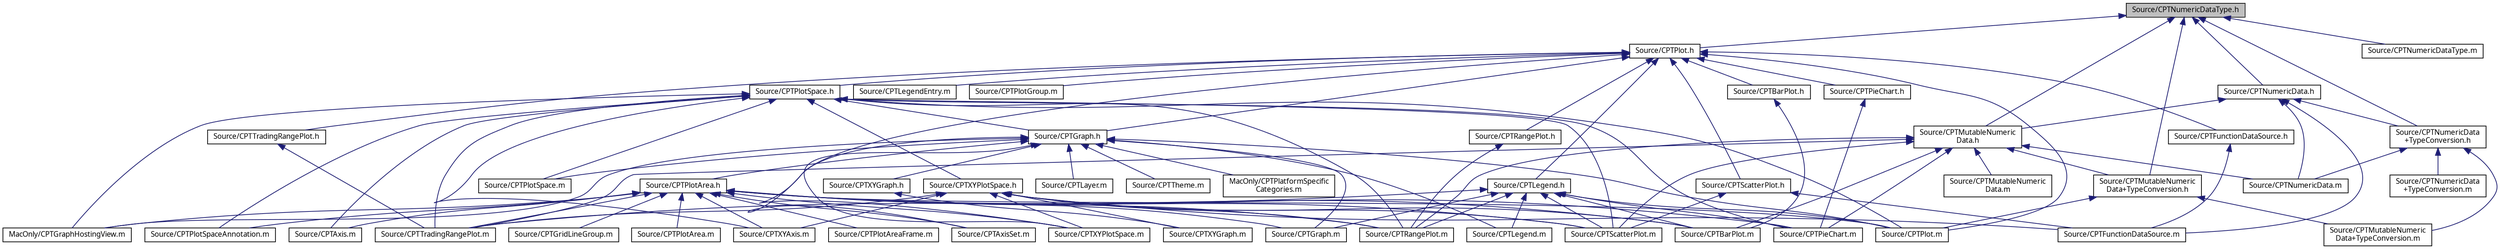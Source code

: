 digraph "Source/CPTNumericDataType.h"
{
 // LATEX_PDF_SIZE
  bgcolor="transparent";
  edge [fontname="Lucinda Grande",fontsize="10",labelfontname="Lucinda Grande",labelfontsize="10"];
  node [fontname="Lucinda Grande",fontsize="10",shape=record];
  Node1 [label="Source/CPTNumericDataType.h",height=0.2,width=0.4,color="black", fillcolor="grey75", style="filled", fontcolor="black",tooltip=" "];
  Node1 -> Node2 [dir="back",color="midnightblue",fontsize="10",style="solid",fontname="Lucinda Grande"];
  Node2 [label="Source/CPTPlot.h",height=0.2,width=0.4,color="black",URL="$_c_p_t_plot_8h.html",tooltip=" "];
  Node2 -> Node3 [dir="back",color="midnightblue",fontsize="10",style="solid",fontname="Lucinda Grande"];
  Node3 [label="Source/CPTGraph.h",height=0.2,width=0.4,color="black",URL="$_c_p_t_graph_8h.html",tooltip=" "];
  Node3 -> Node4 [dir="back",color="midnightblue",fontsize="10",style="solid",fontname="Lucinda Grande"];
  Node4 [label="Source/CPTPlotArea.h",height=0.2,width=0.4,color="black",URL="$_c_p_t_plot_area_8h.html",tooltip=" "];
  Node4 -> Node5 [dir="back",color="midnightblue",fontsize="10",style="solid",fontname="Lucinda Grande"];
  Node5 [label="Source/CPTAxis.m",height=0.2,width=0.4,color="black",URL="$_c_p_t_axis_8m.html",tooltip=" "];
  Node4 -> Node6 [dir="back",color="midnightblue",fontsize="10",style="solid",fontname="Lucinda Grande"];
  Node6 [label="Source/CPTAxisSet.m",height=0.2,width=0.4,color="black",URL="$_c_p_t_axis_set_8m.html",tooltip=" "];
  Node4 -> Node7 [dir="back",color="midnightblue",fontsize="10",style="solid",fontname="Lucinda Grande"];
  Node7 [label="Source/CPTBarPlot.m",height=0.2,width=0.4,color="black",URL="$_c_p_t_bar_plot_8m.html",tooltip=" "];
  Node4 -> Node8 [dir="back",color="midnightblue",fontsize="10",style="solid",fontname="Lucinda Grande"];
  Node8 [label="Source/CPTGraph.m",height=0.2,width=0.4,color="black",URL="$_c_p_t_graph_8m.html",tooltip=" "];
  Node4 -> Node9 [dir="back",color="midnightblue",fontsize="10",style="solid",fontname="Lucinda Grande"];
  Node9 [label="Source/CPTGridLineGroup.m",height=0.2,width=0.4,color="black",URL="$_c_p_t_grid_line_group_8m.html",tooltip=" "];
  Node4 -> Node10 [dir="back",color="midnightblue",fontsize="10",style="solid",fontname="Lucinda Grande"];
  Node10 [label="Source/CPTPieChart.m",height=0.2,width=0.4,color="black",URL="$_c_p_t_pie_chart_8m.html",tooltip=" "];
  Node4 -> Node11 [dir="back",color="midnightblue",fontsize="10",style="solid",fontname="Lucinda Grande"];
  Node11 [label="Source/CPTPlot.m",height=0.2,width=0.4,color="black",URL="$_c_p_t_plot_8m.html",tooltip=" "];
  Node4 -> Node12 [dir="back",color="midnightblue",fontsize="10",style="solid",fontname="Lucinda Grande"];
  Node12 [label="Source/CPTPlotArea.m",height=0.2,width=0.4,color="black",URL="$_c_p_t_plot_area_8m.html",tooltip=" "];
  Node4 -> Node13 [dir="back",color="midnightblue",fontsize="10",style="solid",fontname="Lucinda Grande"];
  Node13 [label="Source/CPTPlotAreaFrame.m",height=0.2,width=0.4,color="black",URL="$_c_p_t_plot_area_frame_8m.html",tooltip=" "];
  Node4 -> Node14 [dir="back",color="midnightblue",fontsize="10",style="solid",fontname="Lucinda Grande"];
  Node14 [label="Source/CPTPlotSpaceAnnotation.m",height=0.2,width=0.4,color="black",URL="$_c_p_t_plot_space_annotation_8m.html",tooltip=" "];
  Node4 -> Node15 [dir="back",color="midnightblue",fontsize="10",style="solid",fontname="Lucinda Grande"];
  Node15 [label="Source/CPTRangePlot.m",height=0.2,width=0.4,color="black",URL="$_c_p_t_range_plot_8m.html",tooltip=" "];
  Node4 -> Node16 [dir="back",color="midnightblue",fontsize="10",style="solid",fontname="Lucinda Grande"];
  Node16 [label="Source/CPTScatterPlot.m",height=0.2,width=0.4,color="black",URL="$_c_p_t_scatter_plot_8m.html",tooltip=" "];
  Node4 -> Node17 [dir="back",color="midnightblue",fontsize="10",style="solid",fontname="Lucinda Grande"];
  Node17 [label="Source/CPTTradingRangePlot.m",height=0.2,width=0.4,color="black",URL="$_c_p_t_trading_range_plot_8m.html",tooltip=" "];
  Node4 -> Node18 [dir="back",color="midnightblue",fontsize="10",style="solid",fontname="Lucinda Grande"];
  Node18 [label="Source/CPTXYAxis.m",height=0.2,width=0.4,color="black",URL="$_c_p_t_x_y_axis_8m.html",tooltip=" "];
  Node4 -> Node19 [dir="back",color="midnightblue",fontsize="10",style="solid",fontname="Lucinda Grande"];
  Node19 [label="Source/CPTXYPlotSpace.m",height=0.2,width=0.4,color="black",URL="$_c_p_t_x_y_plot_space_8m.html",tooltip=" "];
  Node4 -> Node20 [dir="back",color="midnightblue",fontsize="10",style="solid",fontname="Lucinda Grande"];
  Node20 [label="MacOnly/CPTGraphHostingView.m",height=0.2,width=0.4,color="black",URL="$_c_p_t_graph_hosting_view_8m.html",tooltip=" "];
  Node3 -> Node6 [dir="back",color="midnightblue",fontsize="10",style="solid",fontname="Lucinda Grande"];
  Node3 -> Node8 [dir="back",color="midnightblue",fontsize="10",style="solid",fontname="Lucinda Grande"];
  Node3 -> Node21 [dir="back",color="midnightblue",fontsize="10",style="solid",fontname="Lucinda Grande"];
  Node21 [label="Source/CPTLayer.m",height=0.2,width=0.4,color="black",URL="$_c_p_t_layer_8m.html",tooltip=" "];
  Node3 -> Node22 [dir="back",color="midnightblue",fontsize="10",style="solid",fontname="Lucinda Grande"];
  Node22 [label="Source/CPTLegend.m",height=0.2,width=0.4,color="black",URL="$_c_p_t_legend_8m.html",tooltip=" "];
  Node3 -> Node11 [dir="back",color="midnightblue",fontsize="10",style="solid",fontname="Lucinda Grande"];
  Node3 -> Node23 [dir="back",color="midnightblue",fontsize="10",style="solid",fontname="Lucinda Grande"];
  Node23 [label="Source/CPTPlotSpace.m",height=0.2,width=0.4,color="black",URL="$_c_p_t_plot_space_8m.html",tooltip=" "];
  Node3 -> Node24 [dir="back",color="midnightblue",fontsize="10",style="solid",fontname="Lucinda Grande"];
  Node24 [label="Source/CPTTheme.m",height=0.2,width=0.4,color="black",URL="$_c_p_t_theme_8m.html",tooltip=" "];
  Node3 -> Node25 [dir="back",color="midnightblue",fontsize="10",style="solid",fontname="Lucinda Grande"];
  Node25 [label="Source/CPTXYGraph.h",height=0.2,width=0.4,color="black",URL="$_c_p_t_x_y_graph_8h.html",tooltip=" "];
  Node25 -> Node26 [dir="back",color="midnightblue",fontsize="10",style="solid",fontname="Lucinda Grande"];
  Node26 [label="Source/CPTXYGraph.m",height=0.2,width=0.4,color="black",URL="$_c_p_t_x_y_graph_8m.html",tooltip=" "];
  Node3 -> Node19 [dir="back",color="midnightblue",fontsize="10",style="solid",fontname="Lucinda Grande"];
  Node3 -> Node20 [dir="back",color="midnightblue",fontsize="10",style="solid",fontname="Lucinda Grande"];
  Node3 -> Node27 [dir="back",color="midnightblue",fontsize="10",style="solid",fontname="Lucinda Grande"];
  Node27 [label="MacOnly/CPTPlatformSpecific\lCategories.m",height=0.2,width=0.4,color="black",URL="$_c_p_t_platform_specific_categories_8m.html",tooltip=" "];
  Node2 -> Node28 [dir="back",color="midnightblue",fontsize="10",style="solid",fontname="Lucinda Grande"];
  Node28 [label="Source/CPTPlotSpace.h",height=0.2,width=0.4,color="black",URL="$_c_p_t_plot_space_8h.html",tooltip=" "];
  Node28 -> Node3 [dir="back",color="midnightblue",fontsize="10",style="solid",fontname="Lucinda Grande"];
  Node28 -> Node5 [dir="back",color="midnightblue",fontsize="10",style="solid",fontname="Lucinda Grande"];
  Node28 -> Node29 [dir="back",color="midnightblue",fontsize="10",style="solid",fontname="Lucinda Grande"];
  Node29 [label="Source/CPTXYPlotSpace.h",height=0.2,width=0.4,color="black",URL="$_c_p_t_x_y_plot_space_8h.html",tooltip=" "];
  Node29 -> Node7 [dir="back",color="midnightblue",fontsize="10",style="solid",fontname="Lucinda Grande"];
  Node29 -> Node30 [dir="back",color="midnightblue",fontsize="10",style="solid",fontname="Lucinda Grande"];
  Node30 [label="Source/CPTFunctionDataSource.m",height=0.2,width=0.4,color="black",URL="$_c_p_t_function_data_source_8m.html",tooltip=" "];
  Node29 -> Node15 [dir="back",color="midnightblue",fontsize="10",style="solid",fontname="Lucinda Grande"];
  Node29 -> Node16 [dir="back",color="midnightblue",fontsize="10",style="solid",fontname="Lucinda Grande"];
  Node29 -> Node17 [dir="back",color="midnightblue",fontsize="10",style="solid",fontname="Lucinda Grande"];
  Node29 -> Node18 [dir="back",color="midnightblue",fontsize="10",style="solid",fontname="Lucinda Grande"];
  Node29 -> Node26 [dir="back",color="midnightblue",fontsize="10",style="solid",fontname="Lucinda Grande"];
  Node29 -> Node19 [dir="back",color="midnightblue",fontsize="10",style="solid",fontname="Lucinda Grande"];
  Node28 -> Node10 [dir="back",color="midnightblue",fontsize="10",style="solid",fontname="Lucinda Grande"];
  Node28 -> Node11 [dir="back",color="midnightblue",fontsize="10",style="solid",fontname="Lucinda Grande"];
  Node28 -> Node23 [dir="back",color="midnightblue",fontsize="10",style="solid",fontname="Lucinda Grande"];
  Node28 -> Node14 [dir="back",color="midnightblue",fontsize="10",style="solid",fontname="Lucinda Grande"];
  Node28 -> Node15 [dir="back",color="midnightblue",fontsize="10",style="solid",fontname="Lucinda Grande"];
  Node28 -> Node16 [dir="back",color="midnightblue",fontsize="10",style="solid",fontname="Lucinda Grande"];
  Node28 -> Node17 [dir="back",color="midnightblue",fontsize="10",style="solid",fontname="Lucinda Grande"];
  Node28 -> Node18 [dir="back",color="midnightblue",fontsize="10",style="solid",fontname="Lucinda Grande"];
  Node28 -> Node20 [dir="back",color="midnightblue",fontsize="10",style="solid",fontname="Lucinda Grande"];
  Node2 -> Node31 [dir="back",color="midnightblue",fontsize="10",style="solid",fontname="Lucinda Grande"];
  Node31 [label="Source/CPTBarPlot.h",height=0.2,width=0.4,color="black",URL="$_c_p_t_bar_plot_8h.html",tooltip=" "];
  Node31 -> Node7 [dir="back",color="midnightblue",fontsize="10",style="solid",fontname="Lucinda Grande"];
  Node2 -> Node32 [dir="back",color="midnightblue",fontsize="10",style="solid",fontname="Lucinda Grande"];
  Node32 [label="Source/CPTLegend.h",height=0.2,width=0.4,color="black",URL="$_c_p_t_legend_8h.html",tooltip=" "];
  Node32 -> Node7 [dir="back",color="midnightblue",fontsize="10",style="solid",fontname="Lucinda Grande"];
  Node32 -> Node8 [dir="back",color="midnightblue",fontsize="10",style="solid",fontname="Lucinda Grande"];
  Node32 -> Node22 [dir="back",color="midnightblue",fontsize="10",style="solid",fontname="Lucinda Grande"];
  Node32 -> Node10 [dir="back",color="midnightblue",fontsize="10",style="solid",fontname="Lucinda Grande"];
  Node32 -> Node11 [dir="back",color="midnightblue",fontsize="10",style="solid",fontname="Lucinda Grande"];
  Node32 -> Node15 [dir="back",color="midnightblue",fontsize="10",style="solid",fontname="Lucinda Grande"];
  Node32 -> Node16 [dir="back",color="midnightblue",fontsize="10",style="solid",fontname="Lucinda Grande"];
  Node32 -> Node17 [dir="back",color="midnightblue",fontsize="10",style="solid",fontname="Lucinda Grande"];
  Node2 -> Node33 [dir="back",color="midnightblue",fontsize="10",style="solid",fontname="Lucinda Grande"];
  Node33 [label="Source/CPTFunctionDataSource.h",height=0.2,width=0.4,color="black",URL="$_c_p_t_function_data_source_8h.html",tooltip=" "];
  Node33 -> Node30 [dir="back",color="midnightblue",fontsize="10",style="solid",fontname="Lucinda Grande"];
  Node2 -> Node34 [dir="back",color="midnightblue",fontsize="10",style="solid",fontname="Lucinda Grande"];
  Node34 [label="Source/CPTScatterPlot.h",height=0.2,width=0.4,color="black",URL="$_c_p_t_scatter_plot_8h.html",tooltip=" "];
  Node34 -> Node30 [dir="back",color="midnightblue",fontsize="10",style="solid",fontname="Lucinda Grande"];
  Node34 -> Node16 [dir="back",color="midnightblue",fontsize="10",style="solid",fontname="Lucinda Grande"];
  Node2 -> Node35 [dir="back",color="midnightblue",fontsize="10",style="solid",fontname="Lucinda Grande"];
  Node35 [label="Source/CPTLegendEntry.m",height=0.2,width=0.4,color="black",URL="$_c_p_t_legend_entry_8m.html",tooltip=" "];
  Node2 -> Node36 [dir="back",color="midnightblue",fontsize="10",style="solid",fontname="Lucinda Grande"];
  Node36 [label="Source/CPTPieChart.h",height=0.2,width=0.4,color="black",URL="$_c_p_t_pie_chart_8h.html",tooltip=" "];
  Node36 -> Node10 [dir="back",color="midnightblue",fontsize="10",style="solid",fontname="Lucinda Grande"];
  Node2 -> Node11 [dir="back",color="midnightblue",fontsize="10",style="solid",fontname="Lucinda Grande"];
  Node2 -> Node37 [dir="back",color="midnightblue",fontsize="10",style="solid",fontname="Lucinda Grande"];
  Node37 [label="Source/CPTPlotGroup.m",height=0.2,width=0.4,color="black",URL="$_c_p_t_plot_group_8m.html",tooltip=" "];
  Node2 -> Node38 [dir="back",color="midnightblue",fontsize="10",style="solid",fontname="Lucinda Grande"];
  Node38 [label="Source/CPTRangePlot.h",height=0.2,width=0.4,color="black",URL="$_c_p_t_range_plot_8h.html",tooltip=" "];
  Node38 -> Node15 [dir="back",color="midnightblue",fontsize="10",style="solid",fontname="Lucinda Grande"];
  Node2 -> Node39 [dir="back",color="midnightblue",fontsize="10",style="solid",fontname="Lucinda Grande"];
  Node39 [label="Source/CPTTradingRangePlot.h",height=0.2,width=0.4,color="black",URL="$_c_p_t_trading_range_plot_8h.html",tooltip=" "];
  Node39 -> Node17 [dir="back",color="midnightblue",fontsize="10",style="solid",fontname="Lucinda Grande"];
  Node2 -> Node19 [dir="back",color="midnightblue",fontsize="10",style="solid",fontname="Lucinda Grande"];
  Node1 -> Node40 [dir="back",color="midnightblue",fontsize="10",style="solid",fontname="Lucinda Grande"];
  Node40 [label="Source/CPTMutableNumeric\lData.h",height=0.2,width=0.4,color="black",URL="$_c_p_t_mutable_numeric_data_8h.html",tooltip=" "];
  Node40 -> Node7 [dir="back",color="midnightblue",fontsize="10",style="solid",fontname="Lucinda Grande"];
  Node40 -> Node41 [dir="back",color="midnightblue",fontsize="10",style="solid",fontname="Lucinda Grande"];
  Node41 [label="Source/CPTMutableNumeric\lData+TypeConversion.h",height=0.2,width=0.4,color="black",URL="$_c_p_t_mutable_numeric_data_09_type_conversion_8h.html",tooltip=" "];
  Node41 -> Node42 [dir="back",color="midnightblue",fontsize="10",style="solid",fontname="Lucinda Grande"];
  Node42 [label="Source/CPTMutableNumeric\lData+TypeConversion.m",height=0.2,width=0.4,color="black",URL="$_c_p_t_mutable_numeric_data_09_type_conversion_8m.html",tooltip=" "];
  Node41 -> Node11 [dir="back",color="midnightblue",fontsize="10",style="solid",fontname="Lucinda Grande"];
  Node40 -> Node43 [dir="back",color="midnightblue",fontsize="10",style="solid",fontname="Lucinda Grande"];
  Node43 [label="Source/CPTMutableNumeric\lData.m",height=0.2,width=0.4,color="black",URL="$_c_p_t_mutable_numeric_data_8m.html",tooltip=" "];
  Node40 -> Node44 [dir="back",color="midnightblue",fontsize="10",style="solid",fontname="Lucinda Grande"];
  Node44 [label="Source/CPTNumericData.m",height=0.2,width=0.4,color="black",URL="$_c_p_t_numeric_data_8m.html",tooltip=" "];
  Node40 -> Node10 [dir="back",color="midnightblue",fontsize="10",style="solid",fontname="Lucinda Grande"];
  Node40 -> Node15 [dir="back",color="midnightblue",fontsize="10",style="solid",fontname="Lucinda Grande"];
  Node40 -> Node16 [dir="back",color="midnightblue",fontsize="10",style="solid",fontname="Lucinda Grande"];
  Node40 -> Node17 [dir="back",color="midnightblue",fontsize="10",style="solid",fontname="Lucinda Grande"];
  Node1 -> Node45 [dir="back",color="midnightblue",fontsize="10",style="solid",fontname="Lucinda Grande"];
  Node45 [label="Source/CPTNumericData.h",height=0.2,width=0.4,color="black",URL="$_c_p_t_numeric_data_8h.html",tooltip=" "];
  Node45 -> Node30 [dir="back",color="midnightblue",fontsize="10",style="solid",fontname="Lucinda Grande"];
  Node45 -> Node40 [dir="back",color="midnightblue",fontsize="10",style="solid",fontname="Lucinda Grande"];
  Node45 -> Node46 [dir="back",color="midnightblue",fontsize="10",style="solid",fontname="Lucinda Grande"];
  Node46 [label="Source/CPTNumericData\l+TypeConversion.h",height=0.2,width=0.4,color="black",URL="$_c_p_t_numeric_data_09_type_conversion_8h.html",tooltip=" "];
  Node46 -> Node42 [dir="back",color="midnightblue",fontsize="10",style="solid",fontname="Lucinda Grande"];
  Node46 -> Node47 [dir="back",color="midnightblue",fontsize="10",style="solid",fontname="Lucinda Grande"];
  Node47 [label="Source/CPTNumericData\l+TypeConversion.m",height=0.2,width=0.4,color="black",URL="$_c_p_t_numeric_data_09_type_conversion_8m.html",tooltip=" "];
  Node46 -> Node44 [dir="back",color="midnightblue",fontsize="10",style="solid",fontname="Lucinda Grande"];
  Node45 -> Node44 [dir="back",color="midnightblue",fontsize="10",style="solid",fontname="Lucinda Grande"];
  Node1 -> Node41 [dir="back",color="midnightblue",fontsize="10",style="solid",fontname="Lucinda Grande"];
  Node1 -> Node46 [dir="back",color="midnightblue",fontsize="10",style="solid",fontname="Lucinda Grande"];
  Node1 -> Node48 [dir="back",color="midnightblue",fontsize="10",style="solid",fontname="Lucinda Grande"];
  Node48 [label="Source/CPTNumericDataType.m",height=0.2,width=0.4,color="black",URL="$_c_p_t_numeric_data_type_8m.html",tooltip=" "];
}
